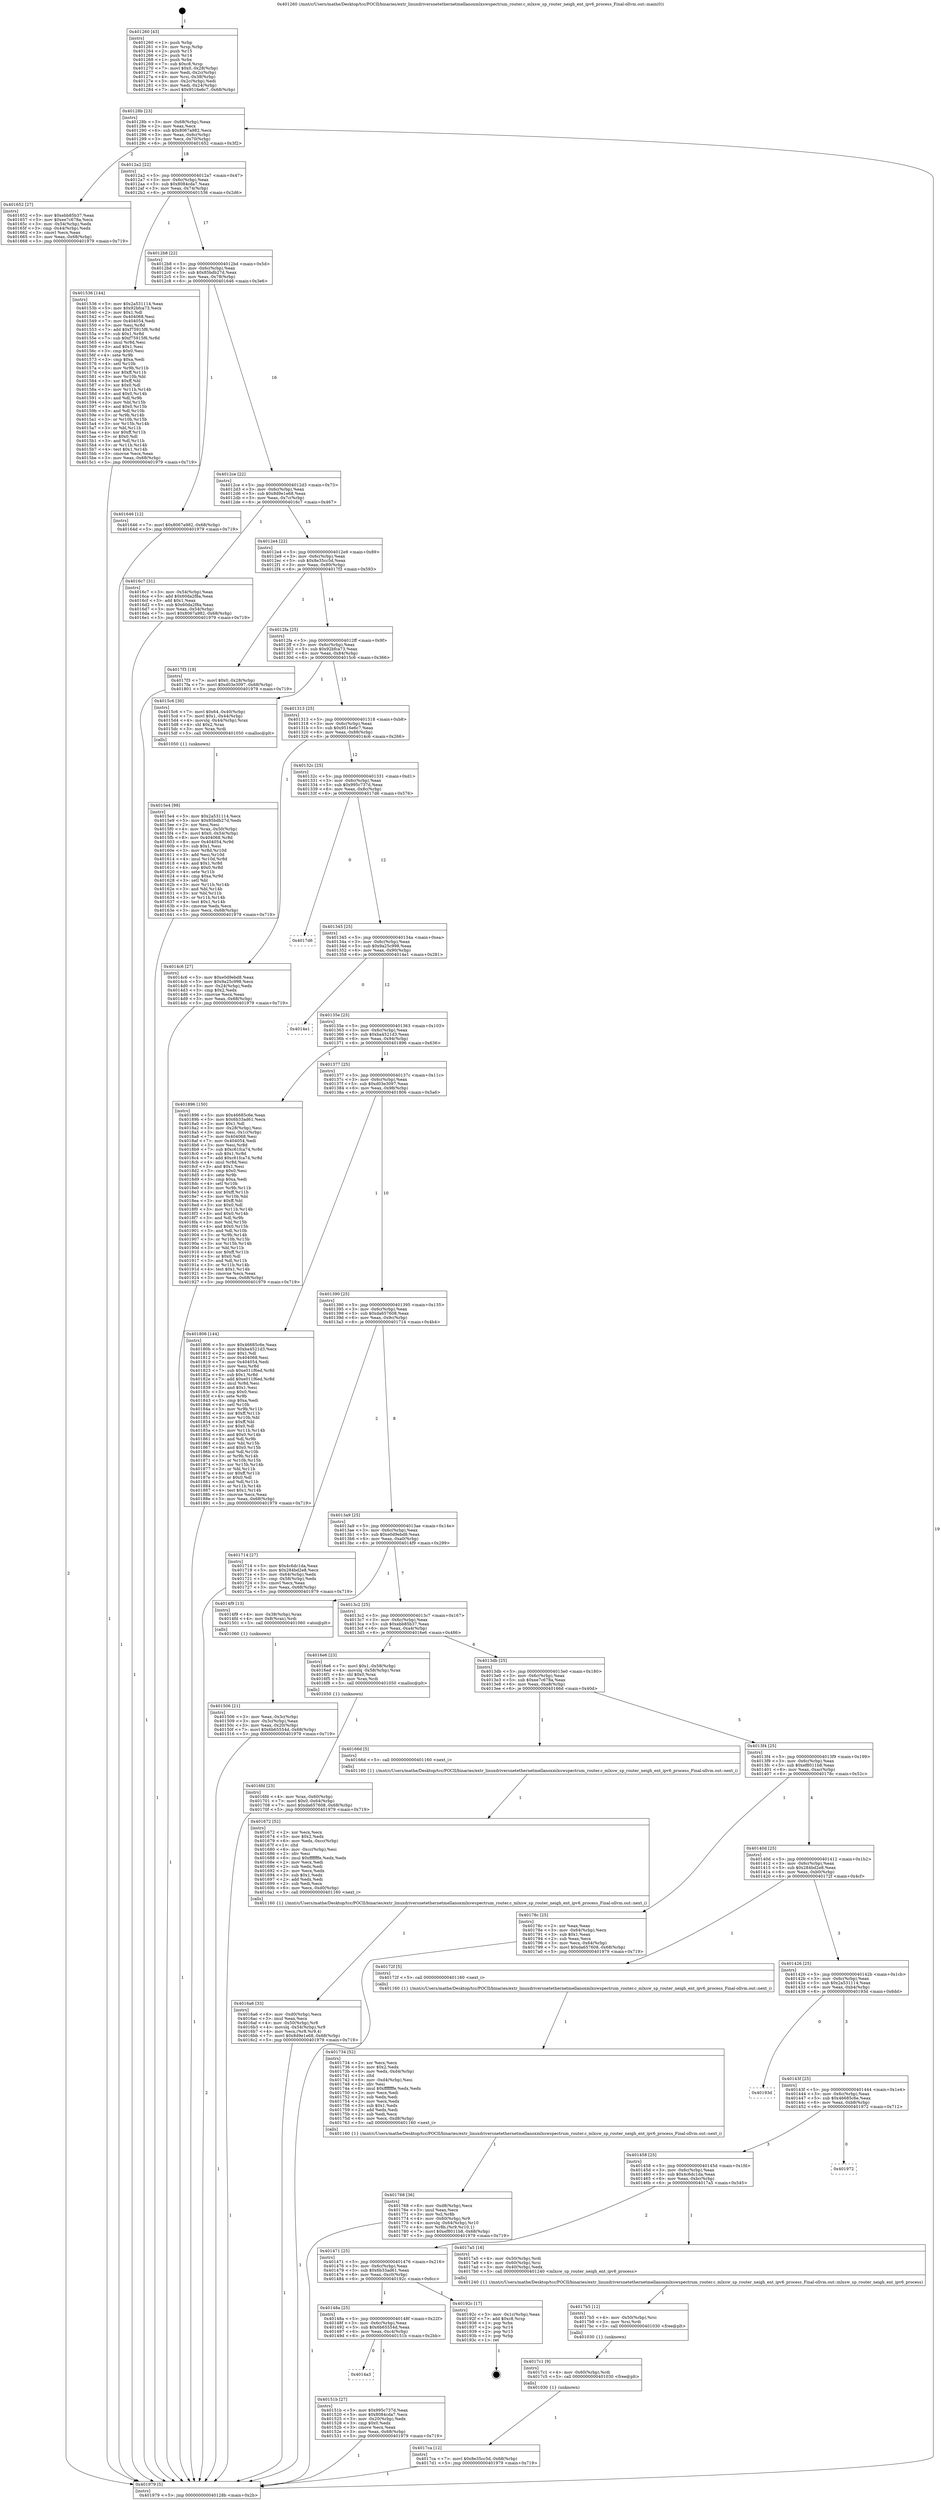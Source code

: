 digraph "0x401260" {
  label = "0x401260 (/mnt/c/Users/mathe/Desktop/tcc/POCII/binaries/extr_linuxdriversnetethernetmellanoxmlxswspectrum_router.c_mlxsw_sp_router_neigh_ent_ipv6_process_Final-ollvm.out::main(0))"
  labelloc = "t"
  node[shape=record]

  Entry [label="",width=0.3,height=0.3,shape=circle,fillcolor=black,style=filled]
  "0x40128b" [label="{
     0x40128b [23]\l
     | [instrs]\l
     &nbsp;&nbsp;0x40128b \<+3\>: mov -0x68(%rbp),%eax\l
     &nbsp;&nbsp;0x40128e \<+2\>: mov %eax,%ecx\l
     &nbsp;&nbsp;0x401290 \<+6\>: sub $0x8067a982,%ecx\l
     &nbsp;&nbsp;0x401296 \<+3\>: mov %eax,-0x6c(%rbp)\l
     &nbsp;&nbsp;0x401299 \<+3\>: mov %ecx,-0x70(%rbp)\l
     &nbsp;&nbsp;0x40129c \<+6\>: je 0000000000401652 \<main+0x3f2\>\l
  }"]
  "0x401652" [label="{
     0x401652 [27]\l
     | [instrs]\l
     &nbsp;&nbsp;0x401652 \<+5\>: mov $0xebb85b37,%eax\l
     &nbsp;&nbsp;0x401657 \<+5\>: mov $0xee7c678a,%ecx\l
     &nbsp;&nbsp;0x40165c \<+3\>: mov -0x54(%rbp),%edx\l
     &nbsp;&nbsp;0x40165f \<+3\>: cmp -0x44(%rbp),%edx\l
     &nbsp;&nbsp;0x401662 \<+3\>: cmovl %ecx,%eax\l
     &nbsp;&nbsp;0x401665 \<+3\>: mov %eax,-0x68(%rbp)\l
     &nbsp;&nbsp;0x401668 \<+5\>: jmp 0000000000401979 \<main+0x719\>\l
  }"]
  "0x4012a2" [label="{
     0x4012a2 [22]\l
     | [instrs]\l
     &nbsp;&nbsp;0x4012a2 \<+5\>: jmp 00000000004012a7 \<main+0x47\>\l
     &nbsp;&nbsp;0x4012a7 \<+3\>: mov -0x6c(%rbp),%eax\l
     &nbsp;&nbsp;0x4012aa \<+5\>: sub $0x8084cda7,%eax\l
     &nbsp;&nbsp;0x4012af \<+3\>: mov %eax,-0x74(%rbp)\l
     &nbsp;&nbsp;0x4012b2 \<+6\>: je 0000000000401536 \<main+0x2d6\>\l
  }"]
  Exit [label="",width=0.3,height=0.3,shape=circle,fillcolor=black,style=filled,peripheries=2]
  "0x401536" [label="{
     0x401536 [144]\l
     | [instrs]\l
     &nbsp;&nbsp;0x401536 \<+5\>: mov $0x2a531114,%eax\l
     &nbsp;&nbsp;0x40153b \<+5\>: mov $0x92bfca73,%ecx\l
     &nbsp;&nbsp;0x401540 \<+2\>: mov $0x1,%dl\l
     &nbsp;&nbsp;0x401542 \<+7\>: mov 0x404068,%esi\l
     &nbsp;&nbsp;0x401549 \<+7\>: mov 0x404054,%edi\l
     &nbsp;&nbsp;0x401550 \<+3\>: mov %esi,%r8d\l
     &nbsp;&nbsp;0x401553 \<+7\>: add $0xf75915f6,%r8d\l
     &nbsp;&nbsp;0x40155a \<+4\>: sub $0x1,%r8d\l
     &nbsp;&nbsp;0x40155e \<+7\>: sub $0xf75915f6,%r8d\l
     &nbsp;&nbsp;0x401565 \<+4\>: imul %r8d,%esi\l
     &nbsp;&nbsp;0x401569 \<+3\>: and $0x1,%esi\l
     &nbsp;&nbsp;0x40156c \<+3\>: cmp $0x0,%esi\l
     &nbsp;&nbsp;0x40156f \<+4\>: sete %r9b\l
     &nbsp;&nbsp;0x401573 \<+3\>: cmp $0xa,%edi\l
     &nbsp;&nbsp;0x401576 \<+4\>: setl %r10b\l
     &nbsp;&nbsp;0x40157a \<+3\>: mov %r9b,%r11b\l
     &nbsp;&nbsp;0x40157d \<+4\>: xor $0xff,%r11b\l
     &nbsp;&nbsp;0x401581 \<+3\>: mov %r10b,%bl\l
     &nbsp;&nbsp;0x401584 \<+3\>: xor $0xff,%bl\l
     &nbsp;&nbsp;0x401587 \<+3\>: xor $0x0,%dl\l
     &nbsp;&nbsp;0x40158a \<+3\>: mov %r11b,%r14b\l
     &nbsp;&nbsp;0x40158d \<+4\>: and $0x0,%r14b\l
     &nbsp;&nbsp;0x401591 \<+3\>: and %dl,%r9b\l
     &nbsp;&nbsp;0x401594 \<+3\>: mov %bl,%r15b\l
     &nbsp;&nbsp;0x401597 \<+4\>: and $0x0,%r15b\l
     &nbsp;&nbsp;0x40159b \<+3\>: and %dl,%r10b\l
     &nbsp;&nbsp;0x40159e \<+3\>: or %r9b,%r14b\l
     &nbsp;&nbsp;0x4015a1 \<+3\>: or %r10b,%r15b\l
     &nbsp;&nbsp;0x4015a4 \<+3\>: xor %r15b,%r14b\l
     &nbsp;&nbsp;0x4015a7 \<+3\>: or %bl,%r11b\l
     &nbsp;&nbsp;0x4015aa \<+4\>: xor $0xff,%r11b\l
     &nbsp;&nbsp;0x4015ae \<+3\>: or $0x0,%dl\l
     &nbsp;&nbsp;0x4015b1 \<+3\>: and %dl,%r11b\l
     &nbsp;&nbsp;0x4015b4 \<+3\>: or %r11b,%r14b\l
     &nbsp;&nbsp;0x4015b7 \<+4\>: test $0x1,%r14b\l
     &nbsp;&nbsp;0x4015bb \<+3\>: cmovne %ecx,%eax\l
     &nbsp;&nbsp;0x4015be \<+3\>: mov %eax,-0x68(%rbp)\l
     &nbsp;&nbsp;0x4015c1 \<+5\>: jmp 0000000000401979 \<main+0x719\>\l
  }"]
  "0x4012b8" [label="{
     0x4012b8 [22]\l
     | [instrs]\l
     &nbsp;&nbsp;0x4012b8 \<+5\>: jmp 00000000004012bd \<main+0x5d\>\l
     &nbsp;&nbsp;0x4012bd \<+3\>: mov -0x6c(%rbp),%eax\l
     &nbsp;&nbsp;0x4012c0 \<+5\>: sub $0x85bdb27d,%eax\l
     &nbsp;&nbsp;0x4012c5 \<+3\>: mov %eax,-0x78(%rbp)\l
     &nbsp;&nbsp;0x4012c8 \<+6\>: je 0000000000401646 \<main+0x3e6\>\l
  }"]
  "0x4017ca" [label="{
     0x4017ca [12]\l
     | [instrs]\l
     &nbsp;&nbsp;0x4017ca \<+7\>: movl $0x8e35cc5d,-0x68(%rbp)\l
     &nbsp;&nbsp;0x4017d1 \<+5\>: jmp 0000000000401979 \<main+0x719\>\l
  }"]
  "0x401646" [label="{
     0x401646 [12]\l
     | [instrs]\l
     &nbsp;&nbsp;0x401646 \<+7\>: movl $0x8067a982,-0x68(%rbp)\l
     &nbsp;&nbsp;0x40164d \<+5\>: jmp 0000000000401979 \<main+0x719\>\l
  }"]
  "0x4012ce" [label="{
     0x4012ce [22]\l
     | [instrs]\l
     &nbsp;&nbsp;0x4012ce \<+5\>: jmp 00000000004012d3 \<main+0x73\>\l
     &nbsp;&nbsp;0x4012d3 \<+3\>: mov -0x6c(%rbp),%eax\l
     &nbsp;&nbsp;0x4012d6 \<+5\>: sub $0x8d9e1e68,%eax\l
     &nbsp;&nbsp;0x4012db \<+3\>: mov %eax,-0x7c(%rbp)\l
     &nbsp;&nbsp;0x4012de \<+6\>: je 00000000004016c7 \<main+0x467\>\l
  }"]
  "0x4017c1" [label="{
     0x4017c1 [9]\l
     | [instrs]\l
     &nbsp;&nbsp;0x4017c1 \<+4\>: mov -0x60(%rbp),%rdi\l
     &nbsp;&nbsp;0x4017c5 \<+5\>: call 0000000000401030 \<free@plt\>\l
     | [calls]\l
     &nbsp;&nbsp;0x401030 \{1\} (unknown)\l
  }"]
  "0x4016c7" [label="{
     0x4016c7 [31]\l
     | [instrs]\l
     &nbsp;&nbsp;0x4016c7 \<+3\>: mov -0x54(%rbp),%eax\l
     &nbsp;&nbsp;0x4016ca \<+5\>: add $0x60da2f8a,%eax\l
     &nbsp;&nbsp;0x4016cf \<+3\>: add $0x1,%eax\l
     &nbsp;&nbsp;0x4016d2 \<+5\>: sub $0x60da2f8a,%eax\l
     &nbsp;&nbsp;0x4016d7 \<+3\>: mov %eax,-0x54(%rbp)\l
     &nbsp;&nbsp;0x4016da \<+7\>: movl $0x8067a982,-0x68(%rbp)\l
     &nbsp;&nbsp;0x4016e1 \<+5\>: jmp 0000000000401979 \<main+0x719\>\l
  }"]
  "0x4012e4" [label="{
     0x4012e4 [22]\l
     | [instrs]\l
     &nbsp;&nbsp;0x4012e4 \<+5\>: jmp 00000000004012e9 \<main+0x89\>\l
     &nbsp;&nbsp;0x4012e9 \<+3\>: mov -0x6c(%rbp),%eax\l
     &nbsp;&nbsp;0x4012ec \<+5\>: sub $0x8e35cc5d,%eax\l
     &nbsp;&nbsp;0x4012f1 \<+3\>: mov %eax,-0x80(%rbp)\l
     &nbsp;&nbsp;0x4012f4 \<+6\>: je 00000000004017f3 \<main+0x593\>\l
  }"]
  "0x4017b5" [label="{
     0x4017b5 [12]\l
     | [instrs]\l
     &nbsp;&nbsp;0x4017b5 \<+4\>: mov -0x50(%rbp),%rsi\l
     &nbsp;&nbsp;0x4017b9 \<+3\>: mov %rsi,%rdi\l
     &nbsp;&nbsp;0x4017bc \<+5\>: call 0000000000401030 \<free@plt\>\l
     | [calls]\l
     &nbsp;&nbsp;0x401030 \{1\} (unknown)\l
  }"]
  "0x4017f3" [label="{
     0x4017f3 [19]\l
     | [instrs]\l
     &nbsp;&nbsp;0x4017f3 \<+7\>: movl $0x0,-0x28(%rbp)\l
     &nbsp;&nbsp;0x4017fa \<+7\>: movl $0xd03e3097,-0x68(%rbp)\l
     &nbsp;&nbsp;0x401801 \<+5\>: jmp 0000000000401979 \<main+0x719\>\l
  }"]
  "0x4012fa" [label="{
     0x4012fa [25]\l
     | [instrs]\l
     &nbsp;&nbsp;0x4012fa \<+5\>: jmp 00000000004012ff \<main+0x9f\>\l
     &nbsp;&nbsp;0x4012ff \<+3\>: mov -0x6c(%rbp),%eax\l
     &nbsp;&nbsp;0x401302 \<+5\>: sub $0x92bfca73,%eax\l
     &nbsp;&nbsp;0x401307 \<+6\>: mov %eax,-0x84(%rbp)\l
     &nbsp;&nbsp;0x40130d \<+6\>: je 00000000004015c6 \<main+0x366\>\l
  }"]
  "0x401768" [label="{
     0x401768 [36]\l
     | [instrs]\l
     &nbsp;&nbsp;0x401768 \<+6\>: mov -0xd8(%rbp),%ecx\l
     &nbsp;&nbsp;0x40176e \<+3\>: imul %eax,%ecx\l
     &nbsp;&nbsp;0x401771 \<+3\>: mov %cl,%r8b\l
     &nbsp;&nbsp;0x401774 \<+4\>: mov -0x60(%rbp),%r9\l
     &nbsp;&nbsp;0x401778 \<+4\>: movslq -0x64(%rbp),%r10\l
     &nbsp;&nbsp;0x40177c \<+4\>: mov %r8b,(%r9,%r10,1)\l
     &nbsp;&nbsp;0x401780 \<+7\>: movl $0xef8011b8,-0x68(%rbp)\l
     &nbsp;&nbsp;0x401787 \<+5\>: jmp 0000000000401979 \<main+0x719\>\l
  }"]
  "0x4015c6" [label="{
     0x4015c6 [30]\l
     | [instrs]\l
     &nbsp;&nbsp;0x4015c6 \<+7\>: movl $0x64,-0x40(%rbp)\l
     &nbsp;&nbsp;0x4015cd \<+7\>: movl $0x1,-0x44(%rbp)\l
     &nbsp;&nbsp;0x4015d4 \<+4\>: movslq -0x44(%rbp),%rax\l
     &nbsp;&nbsp;0x4015d8 \<+4\>: shl $0x2,%rax\l
     &nbsp;&nbsp;0x4015dc \<+3\>: mov %rax,%rdi\l
     &nbsp;&nbsp;0x4015df \<+5\>: call 0000000000401050 \<malloc@plt\>\l
     | [calls]\l
     &nbsp;&nbsp;0x401050 \{1\} (unknown)\l
  }"]
  "0x401313" [label="{
     0x401313 [25]\l
     | [instrs]\l
     &nbsp;&nbsp;0x401313 \<+5\>: jmp 0000000000401318 \<main+0xb8\>\l
     &nbsp;&nbsp;0x401318 \<+3\>: mov -0x6c(%rbp),%eax\l
     &nbsp;&nbsp;0x40131b \<+5\>: sub $0x9516e6c7,%eax\l
     &nbsp;&nbsp;0x401320 \<+6\>: mov %eax,-0x88(%rbp)\l
     &nbsp;&nbsp;0x401326 \<+6\>: je 00000000004014c6 \<main+0x266\>\l
  }"]
  "0x401734" [label="{
     0x401734 [52]\l
     | [instrs]\l
     &nbsp;&nbsp;0x401734 \<+2\>: xor %ecx,%ecx\l
     &nbsp;&nbsp;0x401736 \<+5\>: mov $0x2,%edx\l
     &nbsp;&nbsp;0x40173b \<+6\>: mov %edx,-0xd4(%rbp)\l
     &nbsp;&nbsp;0x401741 \<+1\>: cltd\l
     &nbsp;&nbsp;0x401742 \<+6\>: mov -0xd4(%rbp),%esi\l
     &nbsp;&nbsp;0x401748 \<+2\>: idiv %esi\l
     &nbsp;&nbsp;0x40174a \<+6\>: imul $0xfffffffe,%edx,%edx\l
     &nbsp;&nbsp;0x401750 \<+2\>: mov %ecx,%edi\l
     &nbsp;&nbsp;0x401752 \<+2\>: sub %edx,%edi\l
     &nbsp;&nbsp;0x401754 \<+2\>: mov %ecx,%edx\l
     &nbsp;&nbsp;0x401756 \<+3\>: sub $0x1,%edx\l
     &nbsp;&nbsp;0x401759 \<+2\>: add %edx,%edi\l
     &nbsp;&nbsp;0x40175b \<+2\>: sub %edi,%ecx\l
     &nbsp;&nbsp;0x40175d \<+6\>: mov %ecx,-0xd8(%rbp)\l
     &nbsp;&nbsp;0x401763 \<+5\>: call 0000000000401160 \<next_i\>\l
     | [calls]\l
     &nbsp;&nbsp;0x401160 \{1\} (/mnt/c/Users/mathe/Desktop/tcc/POCII/binaries/extr_linuxdriversnetethernetmellanoxmlxswspectrum_router.c_mlxsw_sp_router_neigh_ent_ipv6_process_Final-ollvm.out::next_i)\l
  }"]
  "0x4014c6" [label="{
     0x4014c6 [27]\l
     | [instrs]\l
     &nbsp;&nbsp;0x4014c6 \<+5\>: mov $0xe0d9ebd8,%eax\l
     &nbsp;&nbsp;0x4014cb \<+5\>: mov $0x9a25c998,%ecx\l
     &nbsp;&nbsp;0x4014d0 \<+3\>: mov -0x24(%rbp),%edx\l
     &nbsp;&nbsp;0x4014d3 \<+3\>: cmp $0x2,%edx\l
     &nbsp;&nbsp;0x4014d6 \<+3\>: cmovne %ecx,%eax\l
     &nbsp;&nbsp;0x4014d9 \<+3\>: mov %eax,-0x68(%rbp)\l
     &nbsp;&nbsp;0x4014dc \<+5\>: jmp 0000000000401979 \<main+0x719\>\l
  }"]
  "0x40132c" [label="{
     0x40132c [25]\l
     | [instrs]\l
     &nbsp;&nbsp;0x40132c \<+5\>: jmp 0000000000401331 \<main+0xd1\>\l
     &nbsp;&nbsp;0x401331 \<+3\>: mov -0x6c(%rbp),%eax\l
     &nbsp;&nbsp;0x401334 \<+5\>: sub $0x995c737d,%eax\l
     &nbsp;&nbsp;0x401339 \<+6\>: mov %eax,-0x8c(%rbp)\l
     &nbsp;&nbsp;0x40133f \<+6\>: je 00000000004017d6 \<main+0x576\>\l
  }"]
  "0x401979" [label="{
     0x401979 [5]\l
     | [instrs]\l
     &nbsp;&nbsp;0x401979 \<+5\>: jmp 000000000040128b \<main+0x2b\>\l
  }"]
  "0x401260" [label="{
     0x401260 [43]\l
     | [instrs]\l
     &nbsp;&nbsp;0x401260 \<+1\>: push %rbp\l
     &nbsp;&nbsp;0x401261 \<+3\>: mov %rsp,%rbp\l
     &nbsp;&nbsp;0x401264 \<+2\>: push %r15\l
     &nbsp;&nbsp;0x401266 \<+2\>: push %r14\l
     &nbsp;&nbsp;0x401268 \<+1\>: push %rbx\l
     &nbsp;&nbsp;0x401269 \<+7\>: sub $0xc8,%rsp\l
     &nbsp;&nbsp;0x401270 \<+7\>: movl $0x0,-0x28(%rbp)\l
     &nbsp;&nbsp;0x401277 \<+3\>: mov %edi,-0x2c(%rbp)\l
     &nbsp;&nbsp;0x40127a \<+4\>: mov %rsi,-0x38(%rbp)\l
     &nbsp;&nbsp;0x40127e \<+3\>: mov -0x2c(%rbp),%edi\l
     &nbsp;&nbsp;0x401281 \<+3\>: mov %edi,-0x24(%rbp)\l
     &nbsp;&nbsp;0x401284 \<+7\>: movl $0x9516e6c7,-0x68(%rbp)\l
  }"]
  "0x4016fd" [label="{
     0x4016fd [23]\l
     | [instrs]\l
     &nbsp;&nbsp;0x4016fd \<+4\>: mov %rax,-0x60(%rbp)\l
     &nbsp;&nbsp;0x401701 \<+7\>: movl $0x0,-0x64(%rbp)\l
     &nbsp;&nbsp;0x401708 \<+7\>: movl $0xda657608,-0x68(%rbp)\l
     &nbsp;&nbsp;0x40170f \<+5\>: jmp 0000000000401979 \<main+0x719\>\l
  }"]
  "0x4017d6" [label="{
     0x4017d6\l
  }", style=dashed]
  "0x401345" [label="{
     0x401345 [25]\l
     | [instrs]\l
     &nbsp;&nbsp;0x401345 \<+5\>: jmp 000000000040134a \<main+0xea\>\l
     &nbsp;&nbsp;0x40134a \<+3\>: mov -0x6c(%rbp),%eax\l
     &nbsp;&nbsp;0x40134d \<+5\>: sub $0x9a25c998,%eax\l
     &nbsp;&nbsp;0x401352 \<+6\>: mov %eax,-0x90(%rbp)\l
     &nbsp;&nbsp;0x401358 \<+6\>: je 00000000004014e1 \<main+0x281\>\l
  }"]
  "0x4016a6" [label="{
     0x4016a6 [33]\l
     | [instrs]\l
     &nbsp;&nbsp;0x4016a6 \<+6\>: mov -0xd0(%rbp),%ecx\l
     &nbsp;&nbsp;0x4016ac \<+3\>: imul %eax,%ecx\l
     &nbsp;&nbsp;0x4016af \<+4\>: mov -0x50(%rbp),%r8\l
     &nbsp;&nbsp;0x4016b3 \<+4\>: movslq -0x54(%rbp),%r9\l
     &nbsp;&nbsp;0x4016b7 \<+4\>: mov %ecx,(%r8,%r9,4)\l
     &nbsp;&nbsp;0x4016bb \<+7\>: movl $0x8d9e1e68,-0x68(%rbp)\l
     &nbsp;&nbsp;0x4016c2 \<+5\>: jmp 0000000000401979 \<main+0x719\>\l
  }"]
  "0x4014e1" [label="{
     0x4014e1\l
  }", style=dashed]
  "0x40135e" [label="{
     0x40135e [25]\l
     | [instrs]\l
     &nbsp;&nbsp;0x40135e \<+5\>: jmp 0000000000401363 \<main+0x103\>\l
     &nbsp;&nbsp;0x401363 \<+3\>: mov -0x6c(%rbp),%eax\l
     &nbsp;&nbsp;0x401366 \<+5\>: sub $0xba4521d3,%eax\l
     &nbsp;&nbsp;0x40136b \<+6\>: mov %eax,-0x94(%rbp)\l
     &nbsp;&nbsp;0x401371 \<+6\>: je 0000000000401896 \<main+0x636\>\l
  }"]
  "0x401672" [label="{
     0x401672 [52]\l
     | [instrs]\l
     &nbsp;&nbsp;0x401672 \<+2\>: xor %ecx,%ecx\l
     &nbsp;&nbsp;0x401674 \<+5\>: mov $0x2,%edx\l
     &nbsp;&nbsp;0x401679 \<+6\>: mov %edx,-0xcc(%rbp)\l
     &nbsp;&nbsp;0x40167f \<+1\>: cltd\l
     &nbsp;&nbsp;0x401680 \<+6\>: mov -0xcc(%rbp),%esi\l
     &nbsp;&nbsp;0x401686 \<+2\>: idiv %esi\l
     &nbsp;&nbsp;0x401688 \<+6\>: imul $0xfffffffe,%edx,%edx\l
     &nbsp;&nbsp;0x40168e \<+2\>: mov %ecx,%edi\l
     &nbsp;&nbsp;0x401690 \<+2\>: sub %edx,%edi\l
     &nbsp;&nbsp;0x401692 \<+2\>: mov %ecx,%edx\l
     &nbsp;&nbsp;0x401694 \<+3\>: sub $0x1,%edx\l
     &nbsp;&nbsp;0x401697 \<+2\>: add %edx,%edi\l
     &nbsp;&nbsp;0x401699 \<+2\>: sub %edi,%ecx\l
     &nbsp;&nbsp;0x40169b \<+6\>: mov %ecx,-0xd0(%rbp)\l
     &nbsp;&nbsp;0x4016a1 \<+5\>: call 0000000000401160 \<next_i\>\l
     | [calls]\l
     &nbsp;&nbsp;0x401160 \{1\} (/mnt/c/Users/mathe/Desktop/tcc/POCII/binaries/extr_linuxdriversnetethernetmellanoxmlxswspectrum_router.c_mlxsw_sp_router_neigh_ent_ipv6_process_Final-ollvm.out::next_i)\l
  }"]
  "0x401896" [label="{
     0x401896 [150]\l
     | [instrs]\l
     &nbsp;&nbsp;0x401896 \<+5\>: mov $0x46685c6e,%eax\l
     &nbsp;&nbsp;0x40189b \<+5\>: mov $0x6b33ad61,%ecx\l
     &nbsp;&nbsp;0x4018a0 \<+2\>: mov $0x1,%dl\l
     &nbsp;&nbsp;0x4018a2 \<+3\>: mov -0x28(%rbp),%esi\l
     &nbsp;&nbsp;0x4018a5 \<+3\>: mov %esi,-0x1c(%rbp)\l
     &nbsp;&nbsp;0x4018a8 \<+7\>: mov 0x404068,%esi\l
     &nbsp;&nbsp;0x4018af \<+7\>: mov 0x404054,%edi\l
     &nbsp;&nbsp;0x4018b6 \<+3\>: mov %esi,%r8d\l
     &nbsp;&nbsp;0x4018b9 \<+7\>: sub $0xc61fca74,%r8d\l
     &nbsp;&nbsp;0x4018c0 \<+4\>: sub $0x1,%r8d\l
     &nbsp;&nbsp;0x4018c4 \<+7\>: add $0xc61fca74,%r8d\l
     &nbsp;&nbsp;0x4018cb \<+4\>: imul %r8d,%esi\l
     &nbsp;&nbsp;0x4018cf \<+3\>: and $0x1,%esi\l
     &nbsp;&nbsp;0x4018d2 \<+3\>: cmp $0x0,%esi\l
     &nbsp;&nbsp;0x4018d5 \<+4\>: sete %r9b\l
     &nbsp;&nbsp;0x4018d9 \<+3\>: cmp $0xa,%edi\l
     &nbsp;&nbsp;0x4018dc \<+4\>: setl %r10b\l
     &nbsp;&nbsp;0x4018e0 \<+3\>: mov %r9b,%r11b\l
     &nbsp;&nbsp;0x4018e3 \<+4\>: xor $0xff,%r11b\l
     &nbsp;&nbsp;0x4018e7 \<+3\>: mov %r10b,%bl\l
     &nbsp;&nbsp;0x4018ea \<+3\>: xor $0xff,%bl\l
     &nbsp;&nbsp;0x4018ed \<+3\>: xor $0x0,%dl\l
     &nbsp;&nbsp;0x4018f0 \<+3\>: mov %r11b,%r14b\l
     &nbsp;&nbsp;0x4018f3 \<+4\>: and $0x0,%r14b\l
     &nbsp;&nbsp;0x4018f7 \<+3\>: and %dl,%r9b\l
     &nbsp;&nbsp;0x4018fa \<+3\>: mov %bl,%r15b\l
     &nbsp;&nbsp;0x4018fd \<+4\>: and $0x0,%r15b\l
     &nbsp;&nbsp;0x401901 \<+3\>: and %dl,%r10b\l
     &nbsp;&nbsp;0x401904 \<+3\>: or %r9b,%r14b\l
     &nbsp;&nbsp;0x401907 \<+3\>: or %r10b,%r15b\l
     &nbsp;&nbsp;0x40190a \<+3\>: xor %r15b,%r14b\l
     &nbsp;&nbsp;0x40190d \<+3\>: or %bl,%r11b\l
     &nbsp;&nbsp;0x401910 \<+4\>: xor $0xff,%r11b\l
     &nbsp;&nbsp;0x401914 \<+3\>: or $0x0,%dl\l
     &nbsp;&nbsp;0x401917 \<+3\>: and %dl,%r11b\l
     &nbsp;&nbsp;0x40191a \<+3\>: or %r11b,%r14b\l
     &nbsp;&nbsp;0x40191d \<+4\>: test $0x1,%r14b\l
     &nbsp;&nbsp;0x401921 \<+3\>: cmovne %ecx,%eax\l
     &nbsp;&nbsp;0x401924 \<+3\>: mov %eax,-0x68(%rbp)\l
     &nbsp;&nbsp;0x401927 \<+5\>: jmp 0000000000401979 \<main+0x719\>\l
  }"]
  "0x401377" [label="{
     0x401377 [25]\l
     | [instrs]\l
     &nbsp;&nbsp;0x401377 \<+5\>: jmp 000000000040137c \<main+0x11c\>\l
     &nbsp;&nbsp;0x40137c \<+3\>: mov -0x6c(%rbp),%eax\l
     &nbsp;&nbsp;0x40137f \<+5\>: sub $0xd03e3097,%eax\l
     &nbsp;&nbsp;0x401384 \<+6\>: mov %eax,-0x98(%rbp)\l
     &nbsp;&nbsp;0x40138a \<+6\>: je 0000000000401806 \<main+0x5a6\>\l
  }"]
  "0x4015e4" [label="{
     0x4015e4 [98]\l
     | [instrs]\l
     &nbsp;&nbsp;0x4015e4 \<+5\>: mov $0x2a531114,%ecx\l
     &nbsp;&nbsp;0x4015e9 \<+5\>: mov $0x85bdb27d,%edx\l
     &nbsp;&nbsp;0x4015ee \<+2\>: xor %esi,%esi\l
     &nbsp;&nbsp;0x4015f0 \<+4\>: mov %rax,-0x50(%rbp)\l
     &nbsp;&nbsp;0x4015f4 \<+7\>: movl $0x0,-0x54(%rbp)\l
     &nbsp;&nbsp;0x4015fb \<+8\>: mov 0x404068,%r8d\l
     &nbsp;&nbsp;0x401603 \<+8\>: mov 0x404054,%r9d\l
     &nbsp;&nbsp;0x40160b \<+3\>: sub $0x1,%esi\l
     &nbsp;&nbsp;0x40160e \<+3\>: mov %r8d,%r10d\l
     &nbsp;&nbsp;0x401611 \<+3\>: add %esi,%r10d\l
     &nbsp;&nbsp;0x401614 \<+4\>: imul %r10d,%r8d\l
     &nbsp;&nbsp;0x401618 \<+4\>: and $0x1,%r8d\l
     &nbsp;&nbsp;0x40161c \<+4\>: cmp $0x0,%r8d\l
     &nbsp;&nbsp;0x401620 \<+4\>: sete %r11b\l
     &nbsp;&nbsp;0x401624 \<+4\>: cmp $0xa,%r9d\l
     &nbsp;&nbsp;0x401628 \<+3\>: setl %bl\l
     &nbsp;&nbsp;0x40162b \<+3\>: mov %r11b,%r14b\l
     &nbsp;&nbsp;0x40162e \<+3\>: and %bl,%r14b\l
     &nbsp;&nbsp;0x401631 \<+3\>: xor %bl,%r11b\l
     &nbsp;&nbsp;0x401634 \<+3\>: or %r11b,%r14b\l
     &nbsp;&nbsp;0x401637 \<+4\>: test $0x1,%r14b\l
     &nbsp;&nbsp;0x40163b \<+3\>: cmovne %edx,%ecx\l
     &nbsp;&nbsp;0x40163e \<+3\>: mov %ecx,-0x68(%rbp)\l
     &nbsp;&nbsp;0x401641 \<+5\>: jmp 0000000000401979 \<main+0x719\>\l
  }"]
  "0x401806" [label="{
     0x401806 [144]\l
     | [instrs]\l
     &nbsp;&nbsp;0x401806 \<+5\>: mov $0x46685c6e,%eax\l
     &nbsp;&nbsp;0x40180b \<+5\>: mov $0xba4521d3,%ecx\l
     &nbsp;&nbsp;0x401810 \<+2\>: mov $0x1,%dl\l
     &nbsp;&nbsp;0x401812 \<+7\>: mov 0x404068,%esi\l
     &nbsp;&nbsp;0x401819 \<+7\>: mov 0x404054,%edi\l
     &nbsp;&nbsp;0x401820 \<+3\>: mov %esi,%r8d\l
     &nbsp;&nbsp;0x401823 \<+7\>: sub $0xe011f6ed,%r8d\l
     &nbsp;&nbsp;0x40182a \<+4\>: sub $0x1,%r8d\l
     &nbsp;&nbsp;0x40182e \<+7\>: add $0xe011f6ed,%r8d\l
     &nbsp;&nbsp;0x401835 \<+4\>: imul %r8d,%esi\l
     &nbsp;&nbsp;0x401839 \<+3\>: and $0x1,%esi\l
     &nbsp;&nbsp;0x40183c \<+3\>: cmp $0x0,%esi\l
     &nbsp;&nbsp;0x40183f \<+4\>: sete %r9b\l
     &nbsp;&nbsp;0x401843 \<+3\>: cmp $0xa,%edi\l
     &nbsp;&nbsp;0x401846 \<+4\>: setl %r10b\l
     &nbsp;&nbsp;0x40184a \<+3\>: mov %r9b,%r11b\l
     &nbsp;&nbsp;0x40184d \<+4\>: xor $0xff,%r11b\l
     &nbsp;&nbsp;0x401851 \<+3\>: mov %r10b,%bl\l
     &nbsp;&nbsp;0x401854 \<+3\>: xor $0xff,%bl\l
     &nbsp;&nbsp;0x401857 \<+3\>: xor $0x0,%dl\l
     &nbsp;&nbsp;0x40185a \<+3\>: mov %r11b,%r14b\l
     &nbsp;&nbsp;0x40185d \<+4\>: and $0x0,%r14b\l
     &nbsp;&nbsp;0x401861 \<+3\>: and %dl,%r9b\l
     &nbsp;&nbsp;0x401864 \<+3\>: mov %bl,%r15b\l
     &nbsp;&nbsp;0x401867 \<+4\>: and $0x0,%r15b\l
     &nbsp;&nbsp;0x40186b \<+3\>: and %dl,%r10b\l
     &nbsp;&nbsp;0x40186e \<+3\>: or %r9b,%r14b\l
     &nbsp;&nbsp;0x401871 \<+3\>: or %r10b,%r15b\l
     &nbsp;&nbsp;0x401874 \<+3\>: xor %r15b,%r14b\l
     &nbsp;&nbsp;0x401877 \<+3\>: or %bl,%r11b\l
     &nbsp;&nbsp;0x40187a \<+4\>: xor $0xff,%r11b\l
     &nbsp;&nbsp;0x40187e \<+3\>: or $0x0,%dl\l
     &nbsp;&nbsp;0x401881 \<+3\>: and %dl,%r11b\l
     &nbsp;&nbsp;0x401884 \<+3\>: or %r11b,%r14b\l
     &nbsp;&nbsp;0x401887 \<+4\>: test $0x1,%r14b\l
     &nbsp;&nbsp;0x40188b \<+3\>: cmovne %ecx,%eax\l
     &nbsp;&nbsp;0x40188e \<+3\>: mov %eax,-0x68(%rbp)\l
     &nbsp;&nbsp;0x401891 \<+5\>: jmp 0000000000401979 \<main+0x719\>\l
  }"]
  "0x401390" [label="{
     0x401390 [25]\l
     | [instrs]\l
     &nbsp;&nbsp;0x401390 \<+5\>: jmp 0000000000401395 \<main+0x135\>\l
     &nbsp;&nbsp;0x401395 \<+3\>: mov -0x6c(%rbp),%eax\l
     &nbsp;&nbsp;0x401398 \<+5\>: sub $0xda657608,%eax\l
     &nbsp;&nbsp;0x40139d \<+6\>: mov %eax,-0x9c(%rbp)\l
     &nbsp;&nbsp;0x4013a3 \<+6\>: je 0000000000401714 \<main+0x4b4\>\l
  }"]
  "0x4014a3" [label="{
     0x4014a3\l
  }", style=dashed]
  "0x401714" [label="{
     0x401714 [27]\l
     | [instrs]\l
     &nbsp;&nbsp;0x401714 \<+5\>: mov $0x4c6dc1da,%eax\l
     &nbsp;&nbsp;0x401719 \<+5\>: mov $0x284bd2e8,%ecx\l
     &nbsp;&nbsp;0x40171e \<+3\>: mov -0x64(%rbp),%edx\l
     &nbsp;&nbsp;0x401721 \<+3\>: cmp -0x58(%rbp),%edx\l
     &nbsp;&nbsp;0x401724 \<+3\>: cmovl %ecx,%eax\l
     &nbsp;&nbsp;0x401727 \<+3\>: mov %eax,-0x68(%rbp)\l
     &nbsp;&nbsp;0x40172a \<+5\>: jmp 0000000000401979 \<main+0x719\>\l
  }"]
  "0x4013a9" [label="{
     0x4013a9 [25]\l
     | [instrs]\l
     &nbsp;&nbsp;0x4013a9 \<+5\>: jmp 00000000004013ae \<main+0x14e\>\l
     &nbsp;&nbsp;0x4013ae \<+3\>: mov -0x6c(%rbp),%eax\l
     &nbsp;&nbsp;0x4013b1 \<+5\>: sub $0xe0d9ebd8,%eax\l
     &nbsp;&nbsp;0x4013b6 \<+6\>: mov %eax,-0xa0(%rbp)\l
     &nbsp;&nbsp;0x4013bc \<+6\>: je 00000000004014f9 \<main+0x299\>\l
  }"]
  "0x40151b" [label="{
     0x40151b [27]\l
     | [instrs]\l
     &nbsp;&nbsp;0x40151b \<+5\>: mov $0x995c737d,%eax\l
     &nbsp;&nbsp;0x401520 \<+5\>: mov $0x8084cda7,%ecx\l
     &nbsp;&nbsp;0x401525 \<+3\>: mov -0x20(%rbp),%edx\l
     &nbsp;&nbsp;0x401528 \<+3\>: cmp $0x0,%edx\l
     &nbsp;&nbsp;0x40152b \<+3\>: cmove %ecx,%eax\l
     &nbsp;&nbsp;0x40152e \<+3\>: mov %eax,-0x68(%rbp)\l
     &nbsp;&nbsp;0x401531 \<+5\>: jmp 0000000000401979 \<main+0x719\>\l
  }"]
  "0x4014f9" [label="{
     0x4014f9 [13]\l
     | [instrs]\l
     &nbsp;&nbsp;0x4014f9 \<+4\>: mov -0x38(%rbp),%rax\l
     &nbsp;&nbsp;0x4014fd \<+4\>: mov 0x8(%rax),%rdi\l
     &nbsp;&nbsp;0x401501 \<+5\>: call 0000000000401060 \<atoi@plt\>\l
     | [calls]\l
     &nbsp;&nbsp;0x401060 \{1\} (unknown)\l
  }"]
  "0x4013c2" [label="{
     0x4013c2 [25]\l
     | [instrs]\l
     &nbsp;&nbsp;0x4013c2 \<+5\>: jmp 00000000004013c7 \<main+0x167\>\l
     &nbsp;&nbsp;0x4013c7 \<+3\>: mov -0x6c(%rbp),%eax\l
     &nbsp;&nbsp;0x4013ca \<+5\>: sub $0xebb85b37,%eax\l
     &nbsp;&nbsp;0x4013cf \<+6\>: mov %eax,-0xa4(%rbp)\l
     &nbsp;&nbsp;0x4013d5 \<+6\>: je 00000000004016e6 \<main+0x486\>\l
  }"]
  "0x401506" [label="{
     0x401506 [21]\l
     | [instrs]\l
     &nbsp;&nbsp;0x401506 \<+3\>: mov %eax,-0x3c(%rbp)\l
     &nbsp;&nbsp;0x401509 \<+3\>: mov -0x3c(%rbp),%eax\l
     &nbsp;&nbsp;0x40150c \<+3\>: mov %eax,-0x20(%rbp)\l
     &nbsp;&nbsp;0x40150f \<+7\>: movl $0x6b65554d,-0x68(%rbp)\l
     &nbsp;&nbsp;0x401516 \<+5\>: jmp 0000000000401979 \<main+0x719\>\l
  }"]
  "0x40148a" [label="{
     0x40148a [25]\l
     | [instrs]\l
     &nbsp;&nbsp;0x40148a \<+5\>: jmp 000000000040148f \<main+0x22f\>\l
     &nbsp;&nbsp;0x40148f \<+3\>: mov -0x6c(%rbp),%eax\l
     &nbsp;&nbsp;0x401492 \<+5\>: sub $0x6b65554d,%eax\l
     &nbsp;&nbsp;0x401497 \<+6\>: mov %eax,-0xc4(%rbp)\l
     &nbsp;&nbsp;0x40149d \<+6\>: je 000000000040151b \<main+0x2bb\>\l
  }"]
  "0x4016e6" [label="{
     0x4016e6 [23]\l
     | [instrs]\l
     &nbsp;&nbsp;0x4016e6 \<+7\>: movl $0x1,-0x58(%rbp)\l
     &nbsp;&nbsp;0x4016ed \<+4\>: movslq -0x58(%rbp),%rax\l
     &nbsp;&nbsp;0x4016f1 \<+4\>: shl $0x0,%rax\l
     &nbsp;&nbsp;0x4016f5 \<+3\>: mov %rax,%rdi\l
     &nbsp;&nbsp;0x4016f8 \<+5\>: call 0000000000401050 \<malloc@plt\>\l
     | [calls]\l
     &nbsp;&nbsp;0x401050 \{1\} (unknown)\l
  }"]
  "0x4013db" [label="{
     0x4013db [25]\l
     | [instrs]\l
     &nbsp;&nbsp;0x4013db \<+5\>: jmp 00000000004013e0 \<main+0x180\>\l
     &nbsp;&nbsp;0x4013e0 \<+3\>: mov -0x6c(%rbp),%eax\l
     &nbsp;&nbsp;0x4013e3 \<+5\>: sub $0xee7c678a,%eax\l
     &nbsp;&nbsp;0x4013e8 \<+6\>: mov %eax,-0xa8(%rbp)\l
     &nbsp;&nbsp;0x4013ee \<+6\>: je 000000000040166d \<main+0x40d\>\l
  }"]
  "0x40192c" [label="{
     0x40192c [17]\l
     | [instrs]\l
     &nbsp;&nbsp;0x40192c \<+3\>: mov -0x1c(%rbp),%eax\l
     &nbsp;&nbsp;0x40192f \<+7\>: add $0xc8,%rsp\l
     &nbsp;&nbsp;0x401936 \<+1\>: pop %rbx\l
     &nbsp;&nbsp;0x401937 \<+2\>: pop %r14\l
     &nbsp;&nbsp;0x401939 \<+2\>: pop %r15\l
     &nbsp;&nbsp;0x40193b \<+1\>: pop %rbp\l
     &nbsp;&nbsp;0x40193c \<+1\>: ret\l
  }"]
  "0x40166d" [label="{
     0x40166d [5]\l
     | [instrs]\l
     &nbsp;&nbsp;0x40166d \<+5\>: call 0000000000401160 \<next_i\>\l
     | [calls]\l
     &nbsp;&nbsp;0x401160 \{1\} (/mnt/c/Users/mathe/Desktop/tcc/POCII/binaries/extr_linuxdriversnetethernetmellanoxmlxswspectrum_router.c_mlxsw_sp_router_neigh_ent_ipv6_process_Final-ollvm.out::next_i)\l
  }"]
  "0x4013f4" [label="{
     0x4013f4 [25]\l
     | [instrs]\l
     &nbsp;&nbsp;0x4013f4 \<+5\>: jmp 00000000004013f9 \<main+0x199\>\l
     &nbsp;&nbsp;0x4013f9 \<+3\>: mov -0x6c(%rbp),%eax\l
     &nbsp;&nbsp;0x4013fc \<+5\>: sub $0xef8011b8,%eax\l
     &nbsp;&nbsp;0x401401 \<+6\>: mov %eax,-0xac(%rbp)\l
     &nbsp;&nbsp;0x401407 \<+6\>: je 000000000040178c \<main+0x52c\>\l
  }"]
  "0x401471" [label="{
     0x401471 [25]\l
     | [instrs]\l
     &nbsp;&nbsp;0x401471 \<+5\>: jmp 0000000000401476 \<main+0x216\>\l
     &nbsp;&nbsp;0x401476 \<+3\>: mov -0x6c(%rbp),%eax\l
     &nbsp;&nbsp;0x401479 \<+5\>: sub $0x6b33ad61,%eax\l
     &nbsp;&nbsp;0x40147e \<+6\>: mov %eax,-0xc0(%rbp)\l
     &nbsp;&nbsp;0x401484 \<+6\>: je 000000000040192c \<main+0x6cc\>\l
  }"]
  "0x40178c" [label="{
     0x40178c [25]\l
     | [instrs]\l
     &nbsp;&nbsp;0x40178c \<+2\>: xor %eax,%eax\l
     &nbsp;&nbsp;0x40178e \<+3\>: mov -0x64(%rbp),%ecx\l
     &nbsp;&nbsp;0x401791 \<+3\>: sub $0x1,%eax\l
     &nbsp;&nbsp;0x401794 \<+2\>: sub %eax,%ecx\l
     &nbsp;&nbsp;0x401796 \<+3\>: mov %ecx,-0x64(%rbp)\l
     &nbsp;&nbsp;0x401799 \<+7\>: movl $0xda657608,-0x68(%rbp)\l
     &nbsp;&nbsp;0x4017a0 \<+5\>: jmp 0000000000401979 \<main+0x719\>\l
  }"]
  "0x40140d" [label="{
     0x40140d [25]\l
     | [instrs]\l
     &nbsp;&nbsp;0x40140d \<+5\>: jmp 0000000000401412 \<main+0x1b2\>\l
     &nbsp;&nbsp;0x401412 \<+3\>: mov -0x6c(%rbp),%eax\l
     &nbsp;&nbsp;0x401415 \<+5\>: sub $0x284bd2e8,%eax\l
     &nbsp;&nbsp;0x40141a \<+6\>: mov %eax,-0xb0(%rbp)\l
     &nbsp;&nbsp;0x401420 \<+6\>: je 000000000040172f \<main+0x4cf\>\l
  }"]
  "0x4017a5" [label="{
     0x4017a5 [16]\l
     | [instrs]\l
     &nbsp;&nbsp;0x4017a5 \<+4\>: mov -0x50(%rbp),%rdi\l
     &nbsp;&nbsp;0x4017a9 \<+4\>: mov -0x60(%rbp),%rsi\l
     &nbsp;&nbsp;0x4017ad \<+3\>: mov -0x40(%rbp),%edx\l
     &nbsp;&nbsp;0x4017b0 \<+5\>: call 0000000000401240 \<mlxsw_sp_router_neigh_ent_ipv6_process\>\l
     | [calls]\l
     &nbsp;&nbsp;0x401240 \{1\} (/mnt/c/Users/mathe/Desktop/tcc/POCII/binaries/extr_linuxdriversnetethernetmellanoxmlxswspectrum_router.c_mlxsw_sp_router_neigh_ent_ipv6_process_Final-ollvm.out::mlxsw_sp_router_neigh_ent_ipv6_process)\l
  }"]
  "0x40172f" [label="{
     0x40172f [5]\l
     | [instrs]\l
     &nbsp;&nbsp;0x40172f \<+5\>: call 0000000000401160 \<next_i\>\l
     | [calls]\l
     &nbsp;&nbsp;0x401160 \{1\} (/mnt/c/Users/mathe/Desktop/tcc/POCII/binaries/extr_linuxdriversnetethernetmellanoxmlxswspectrum_router.c_mlxsw_sp_router_neigh_ent_ipv6_process_Final-ollvm.out::next_i)\l
  }"]
  "0x401426" [label="{
     0x401426 [25]\l
     | [instrs]\l
     &nbsp;&nbsp;0x401426 \<+5\>: jmp 000000000040142b \<main+0x1cb\>\l
     &nbsp;&nbsp;0x40142b \<+3\>: mov -0x6c(%rbp),%eax\l
     &nbsp;&nbsp;0x40142e \<+5\>: sub $0x2a531114,%eax\l
     &nbsp;&nbsp;0x401433 \<+6\>: mov %eax,-0xb4(%rbp)\l
     &nbsp;&nbsp;0x401439 \<+6\>: je 000000000040193d \<main+0x6dd\>\l
  }"]
  "0x401458" [label="{
     0x401458 [25]\l
     | [instrs]\l
     &nbsp;&nbsp;0x401458 \<+5\>: jmp 000000000040145d \<main+0x1fd\>\l
     &nbsp;&nbsp;0x40145d \<+3\>: mov -0x6c(%rbp),%eax\l
     &nbsp;&nbsp;0x401460 \<+5\>: sub $0x4c6dc1da,%eax\l
     &nbsp;&nbsp;0x401465 \<+6\>: mov %eax,-0xbc(%rbp)\l
     &nbsp;&nbsp;0x40146b \<+6\>: je 00000000004017a5 \<main+0x545\>\l
  }"]
  "0x40193d" [label="{
     0x40193d\l
  }", style=dashed]
  "0x40143f" [label="{
     0x40143f [25]\l
     | [instrs]\l
     &nbsp;&nbsp;0x40143f \<+5\>: jmp 0000000000401444 \<main+0x1e4\>\l
     &nbsp;&nbsp;0x401444 \<+3\>: mov -0x6c(%rbp),%eax\l
     &nbsp;&nbsp;0x401447 \<+5\>: sub $0x46685c6e,%eax\l
     &nbsp;&nbsp;0x40144c \<+6\>: mov %eax,-0xb8(%rbp)\l
     &nbsp;&nbsp;0x401452 \<+6\>: je 0000000000401972 \<main+0x712\>\l
  }"]
  "0x401972" [label="{
     0x401972\l
  }", style=dashed]
  Entry -> "0x401260" [label=" 1"]
  "0x40128b" -> "0x401652" [label=" 2"]
  "0x40128b" -> "0x4012a2" [label=" 18"]
  "0x40192c" -> Exit [label=" 1"]
  "0x4012a2" -> "0x401536" [label=" 1"]
  "0x4012a2" -> "0x4012b8" [label=" 17"]
  "0x401896" -> "0x401979" [label=" 1"]
  "0x4012b8" -> "0x401646" [label=" 1"]
  "0x4012b8" -> "0x4012ce" [label=" 16"]
  "0x401806" -> "0x401979" [label=" 1"]
  "0x4012ce" -> "0x4016c7" [label=" 1"]
  "0x4012ce" -> "0x4012e4" [label=" 15"]
  "0x4017f3" -> "0x401979" [label=" 1"]
  "0x4012e4" -> "0x4017f3" [label=" 1"]
  "0x4012e4" -> "0x4012fa" [label=" 14"]
  "0x4017ca" -> "0x401979" [label=" 1"]
  "0x4012fa" -> "0x4015c6" [label=" 1"]
  "0x4012fa" -> "0x401313" [label=" 13"]
  "0x4017c1" -> "0x4017ca" [label=" 1"]
  "0x401313" -> "0x4014c6" [label=" 1"]
  "0x401313" -> "0x40132c" [label=" 12"]
  "0x4014c6" -> "0x401979" [label=" 1"]
  "0x401260" -> "0x40128b" [label=" 1"]
  "0x401979" -> "0x40128b" [label=" 19"]
  "0x4017b5" -> "0x4017c1" [label=" 1"]
  "0x40132c" -> "0x4017d6" [label=" 0"]
  "0x40132c" -> "0x401345" [label=" 12"]
  "0x4017a5" -> "0x4017b5" [label=" 1"]
  "0x401345" -> "0x4014e1" [label=" 0"]
  "0x401345" -> "0x40135e" [label=" 12"]
  "0x40178c" -> "0x401979" [label=" 1"]
  "0x40135e" -> "0x401896" [label=" 1"]
  "0x40135e" -> "0x401377" [label=" 11"]
  "0x401768" -> "0x401979" [label=" 1"]
  "0x401377" -> "0x401806" [label=" 1"]
  "0x401377" -> "0x401390" [label=" 10"]
  "0x401734" -> "0x401768" [label=" 1"]
  "0x401390" -> "0x401714" [label=" 2"]
  "0x401390" -> "0x4013a9" [label=" 8"]
  "0x40172f" -> "0x401734" [label=" 1"]
  "0x4013a9" -> "0x4014f9" [label=" 1"]
  "0x4013a9" -> "0x4013c2" [label=" 7"]
  "0x4014f9" -> "0x401506" [label=" 1"]
  "0x401506" -> "0x401979" [label=" 1"]
  "0x401714" -> "0x401979" [label=" 2"]
  "0x4013c2" -> "0x4016e6" [label=" 1"]
  "0x4013c2" -> "0x4013db" [label=" 6"]
  "0x4016e6" -> "0x4016fd" [label=" 1"]
  "0x4013db" -> "0x40166d" [label=" 1"]
  "0x4013db" -> "0x4013f4" [label=" 5"]
  "0x4016c7" -> "0x401979" [label=" 1"]
  "0x4013f4" -> "0x40178c" [label=" 1"]
  "0x4013f4" -> "0x40140d" [label=" 4"]
  "0x401672" -> "0x4016a6" [label=" 1"]
  "0x40140d" -> "0x40172f" [label=" 1"]
  "0x40140d" -> "0x401426" [label=" 3"]
  "0x40166d" -> "0x401672" [label=" 1"]
  "0x401426" -> "0x40193d" [label=" 0"]
  "0x401426" -> "0x40143f" [label=" 3"]
  "0x401646" -> "0x401979" [label=" 1"]
  "0x40143f" -> "0x401972" [label=" 0"]
  "0x40143f" -> "0x401458" [label=" 3"]
  "0x401652" -> "0x401979" [label=" 2"]
  "0x401458" -> "0x4017a5" [label=" 1"]
  "0x401458" -> "0x401471" [label=" 2"]
  "0x4016a6" -> "0x401979" [label=" 1"]
  "0x401471" -> "0x40192c" [label=" 1"]
  "0x401471" -> "0x40148a" [label=" 1"]
  "0x4016fd" -> "0x401979" [label=" 1"]
  "0x40148a" -> "0x40151b" [label=" 1"]
  "0x40148a" -> "0x4014a3" [label=" 0"]
  "0x40151b" -> "0x401979" [label=" 1"]
  "0x401536" -> "0x401979" [label=" 1"]
  "0x4015c6" -> "0x4015e4" [label=" 1"]
  "0x4015e4" -> "0x401979" [label=" 1"]
}
